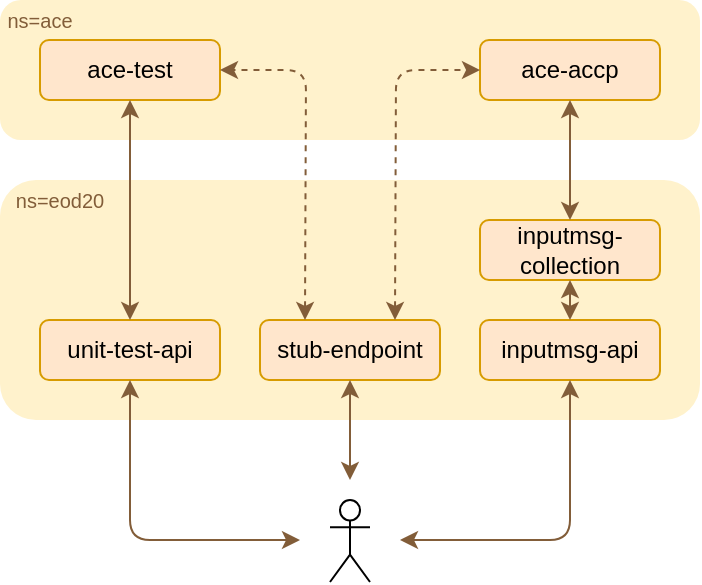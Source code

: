 <mxfile version="13.7.4" type="device"><diagram id="r_5TDY_oB_GU2rv_zNM1" name="Page-1"><mxGraphModel dx="716" dy="406" grid="1" gridSize="10" guides="1" tooltips="1" connect="1" arrows="1" fold="1" page="1" pageScale="1" pageWidth="370" pageHeight="320" math="0" shadow="0"><root><mxCell id="0"/><mxCell id="1" parent="0"/><mxCell id="o8-T5RRYyYg0NgaerJNe-20" value="" style="rounded=1;whiteSpace=wrap;html=1;dashed=1;fillColor=#fff2cc;fontSize=10;strokeColor=none;" vertex="1" parent="1"><mxGeometry x="10" y="100" width="350" height="120" as="geometry"/></mxCell><mxCell id="o8-T5RRYyYg0NgaerJNe-3" value="" style="rounded=1;whiteSpace=wrap;html=1;dashed=1;fillColor=#fff2cc;strokeColor=none;" vertex="1" parent="1"><mxGeometry x="10" y="10" width="350" height="70" as="geometry"/></mxCell><mxCell id="o8-T5RRYyYg0NgaerJNe-1" value="ace-test" style="rounded=1;whiteSpace=wrap;html=1;fillColor=#ffe6cc;strokeColor=#d79b00;" vertex="1" parent="1"><mxGeometry x="30" y="30" width="90" height="30" as="geometry"/></mxCell><mxCell id="o8-T5RRYyYg0NgaerJNe-7" value="inputmsg-api" style="rounded=1;whiteSpace=wrap;html=1;fillColor=#ffe6cc;strokeColor=#d79b00;" vertex="1" parent="1"><mxGeometry x="250" y="170" width="90" height="30" as="geometry"/></mxCell><mxCell id="o8-T5RRYyYg0NgaerJNe-8" value="inputmsg-collection" style="rounded=1;whiteSpace=wrap;html=1;fillColor=#ffe6cc;strokeColor=#d79b00;" vertex="1" parent="1"><mxGeometry x="250" y="120" width="90" height="30" as="geometry"/></mxCell><mxCell id="o8-T5RRYyYg0NgaerJNe-10" value="ace-accp" style="rounded=1;whiteSpace=wrap;html=1;fillColor=#ffe6cc;strokeColor=#d79b00;" vertex="1" parent="1"><mxGeometry x="250" y="30" width="90" height="30" as="geometry"/></mxCell><mxCell id="o8-T5RRYyYg0NgaerJNe-11" value="" style="endArrow=classic;startArrow=classic;html=1;fontSize=10;exitX=0.5;exitY=0;exitDx=0;exitDy=0;strokeColor=#825D39;" edge="1" parent="1" source="o8-T5RRYyYg0NgaerJNe-8" target="o8-T5RRYyYg0NgaerJNe-10"><mxGeometry width="50" height="50" relative="1" as="geometry"><mxPoint x="290" y="120" as="sourcePoint"/><mxPoint x="340" y="70" as="targetPoint"/></mxGeometry></mxCell><mxCell id="o8-T5RRYyYg0NgaerJNe-14" value="unit-test-api" style="rounded=1;whiteSpace=wrap;html=1;fillColor=#ffe6cc;strokeColor=#d79b00;" vertex="1" parent="1"><mxGeometry x="30" y="170" width="90" height="30" as="geometry"/></mxCell><mxCell id="o8-T5RRYyYg0NgaerJNe-15" value="" style="endArrow=classic;startArrow=classic;html=1;fontSize=10;entryX=0.5;entryY=1;entryDx=0;entryDy=0;exitX=0.5;exitY=0;exitDx=0;exitDy=0;strokeColor=#825D39;" edge="1" parent="1" source="o8-T5RRYyYg0NgaerJNe-14" target="o8-T5RRYyYg0NgaerJNe-1"><mxGeometry width="50" height="50" relative="1" as="geometry"><mxPoint x="220" y="130" as="sourcePoint"/><mxPoint x="270" y="80" as="targetPoint"/></mxGeometry></mxCell><mxCell id="o8-T5RRYyYg0NgaerJNe-19" value="stub-endpoint" style="rounded=1;whiteSpace=wrap;html=1;fillColor=#ffe6cc;strokeColor=#d79b00;" vertex="1" parent="1"><mxGeometry x="140" y="170" width="90" height="30" as="geometry"/></mxCell><mxCell id="o8-T5RRYyYg0NgaerJNe-21" value="" style="shape=umlActor;verticalLabelPosition=bottom;verticalAlign=top;html=1;outlineConnect=0;fillColor=none;fontSize=10;" vertex="1" parent="1"><mxGeometry x="175" y="260" width="20" height="41" as="geometry"/></mxCell><mxCell id="o8-T5RRYyYg0NgaerJNe-25" value="" style="endArrow=classic;startArrow=classic;html=1;fontSize=10;" edge="1" parent="1" target="o8-T5RRYyYg0NgaerJNe-20"><mxGeometry width="50" height="50" relative="1" as="geometry"><mxPoint x="220" y="220" as="sourcePoint"/><mxPoint x="270" y="170" as="targetPoint"/></mxGeometry></mxCell><mxCell id="o8-T5RRYyYg0NgaerJNe-28" value="" style="endArrow=classic;startArrow=classic;html=1;fontSize=10;entryX=0.5;entryY=1;entryDx=0;entryDy=0;exitX=0.5;exitY=0;exitDx=0;exitDy=0;strokeColor=#825D39;" edge="1" parent="1" source="o8-T5RRYyYg0NgaerJNe-7" target="o8-T5RRYyYg0NgaerJNe-8"><mxGeometry width="50" height="50" relative="1" as="geometry"><mxPoint x="220" y="220" as="sourcePoint"/><mxPoint x="270" y="170" as="targetPoint"/></mxGeometry></mxCell><mxCell id="o8-T5RRYyYg0NgaerJNe-29" value="" style="endArrow=classic;startArrow=classic;html=1;fontSize=10;entryX=0.5;entryY=1;entryDx=0;entryDy=0;strokeColor=#825D39;" edge="1" parent="1" target="o8-T5RRYyYg0NgaerJNe-7"><mxGeometry width="50" height="50" relative="1" as="geometry"><mxPoint x="210" y="280" as="sourcePoint"/><mxPoint x="270" y="170" as="targetPoint"/><Array as="points"><mxPoint x="295" y="280"/></Array></mxGeometry></mxCell><mxCell id="o8-T5RRYyYg0NgaerJNe-30" value="" style="endArrow=classic;startArrow=classic;html=1;fontSize=10;entryX=0.5;entryY=1;entryDx=0;entryDy=0;strokeColor=#825D39;" edge="1" parent="1" target="o8-T5RRYyYg0NgaerJNe-19"><mxGeometry width="50" height="50" relative="1" as="geometry"><mxPoint x="185" y="250" as="sourcePoint"/><mxPoint x="270" y="170" as="targetPoint"/></mxGeometry></mxCell><mxCell id="o8-T5RRYyYg0NgaerJNe-31" value="" style="endArrow=classic;startArrow=classic;html=1;fontSize=10;entryX=0.5;entryY=1;entryDx=0;entryDy=0;strokeColor=#825D39;" edge="1" parent="1" target="o8-T5RRYyYg0NgaerJNe-14"><mxGeometry width="50" height="50" relative="1" as="geometry"><mxPoint x="160" y="280" as="sourcePoint"/><mxPoint x="270" y="170" as="targetPoint"/><Array as="points"><mxPoint x="75" y="280"/></Array></mxGeometry></mxCell><mxCell id="o8-T5RRYyYg0NgaerJNe-32" value="" style="endArrow=classic;startArrow=classic;html=1;fontSize=10;entryX=0;entryY=0.5;entryDx=0;entryDy=0;exitX=0.75;exitY=0;exitDx=0;exitDy=0;dashed=1;strokeColor=#825D39;" edge="1" parent="1" source="o8-T5RRYyYg0NgaerJNe-19" target="o8-T5RRYyYg0NgaerJNe-10"><mxGeometry width="50" height="50" relative="1" as="geometry"><mxPoint x="220" y="220" as="sourcePoint"/><mxPoint x="270" y="170" as="targetPoint"/><Array as="points"><mxPoint x="208" y="45"/></Array></mxGeometry></mxCell><mxCell id="o8-T5RRYyYg0NgaerJNe-33" value="" style="endArrow=classic;startArrow=classic;html=1;fontSize=10;entryX=1;entryY=0.5;entryDx=0;entryDy=0;exitX=0.25;exitY=0;exitDx=0;exitDy=0;dashed=1;strokeColor=#825D39;" edge="1" parent="1" source="o8-T5RRYyYg0NgaerJNe-19" target="o8-T5RRYyYg0NgaerJNe-1"><mxGeometry width="50" height="50" relative="1" as="geometry"><mxPoint x="220" y="220" as="sourcePoint"/><mxPoint x="270" y="170" as="targetPoint"/><Array as="points"><mxPoint x="163" y="45"/></Array></mxGeometry></mxCell><mxCell id="o8-T5RRYyYg0NgaerJNe-35" value="&lt;font color=&quot;#825d39&quot;&gt;ns=ace&lt;/font&gt;" style="text;html=1;strokeColor=none;fillColor=none;align=center;verticalAlign=middle;whiteSpace=wrap;rounded=0;fontSize=10;" vertex="1" parent="1"><mxGeometry x="10" y="10" width="40" height="20" as="geometry"/></mxCell><mxCell id="o8-T5RRYyYg0NgaerJNe-36" value="&lt;font color=&quot;#825d39&quot;&gt;ns=eod20&lt;/font&gt;" style="text;html=1;strokeColor=none;fillColor=none;align=center;verticalAlign=middle;whiteSpace=wrap;rounded=0;fontSize=10;" vertex="1" parent="1"><mxGeometry x="20" y="100" width="40" height="20" as="geometry"/></mxCell></root></mxGraphModel></diagram></mxfile>